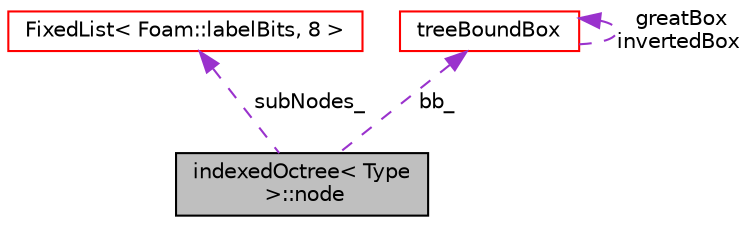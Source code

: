 digraph "indexedOctree&lt; Type &gt;::node"
{
  bgcolor="transparent";
  edge [fontname="Helvetica",fontsize="10",labelfontname="Helvetica",labelfontsize="10"];
  node [fontname="Helvetica",fontsize="10",shape=record];
  Node1 [label="indexedOctree\< Type\l \>::node",height=0.2,width=0.4,color="black", fillcolor="grey75", style="filled", fontcolor="black"];
  Node2 -> Node1 [dir="back",color="darkorchid3",fontsize="10",style="dashed",label=" subNodes_" ,fontname="Helvetica"];
  Node2 [label="FixedList\< Foam::labelBits, 8 \>",height=0.2,width=0.4,color="red",URL="$a27009.html"];
  Node4 -> Node1 [dir="back",color="darkorchid3",fontsize="10",style="dashed",label=" bb_" ,fontname="Helvetica"];
  Node4 [label="treeBoundBox",height=0.2,width=0.4,color="red",URL="$a28773.html",tooltip="Standard boundBox + extra functionality for use in octree. "];
  Node4 -> Node4 [dir="back",color="darkorchid3",fontsize="10",style="dashed",label=" greatBox\ninvertedBox" ,fontname="Helvetica"];
}
